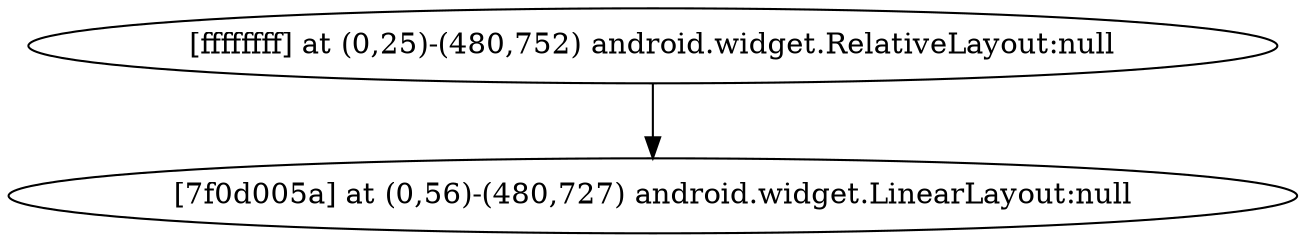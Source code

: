 strict digraph G {
  1 [ label="[ffffffff] at (0,25)-(480,752) android.widget.RelativeLayout:null" ];
  2 [ label="[7f0d005a] at (0,56)-(480,727) android.widget.LinearLayout:null" ];
  1 -> 2;
}
